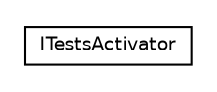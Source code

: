 #!/usr/local/bin/dot
#
# Class diagram 
# Generated by UmlGraph version 4.4 (http://www.spinellis.gr/sw/umlgraph)
#

digraph G {
	edge [fontname="Helvetica",fontsize=10,labelfontname="Helvetica",labelfontsize=10];
	node [fontname="Helvetica",fontsize=10,shape=plaintext];
	// it.apice.sapere.internal.ITestsActivator
	c0 [label=<<table border="0" cellborder="1" cellspacing="0" cellpadding="2" port="p" href="./ITestsActivator.html">
		<tr><td><table border="0" cellspacing="0" cellpadding="1">
			<tr><td> ITestsActivator </td></tr>
		</table></td></tr>
		</table>>, fontname="Helvetica", fontcolor="black", fontsize=9.0];
}

